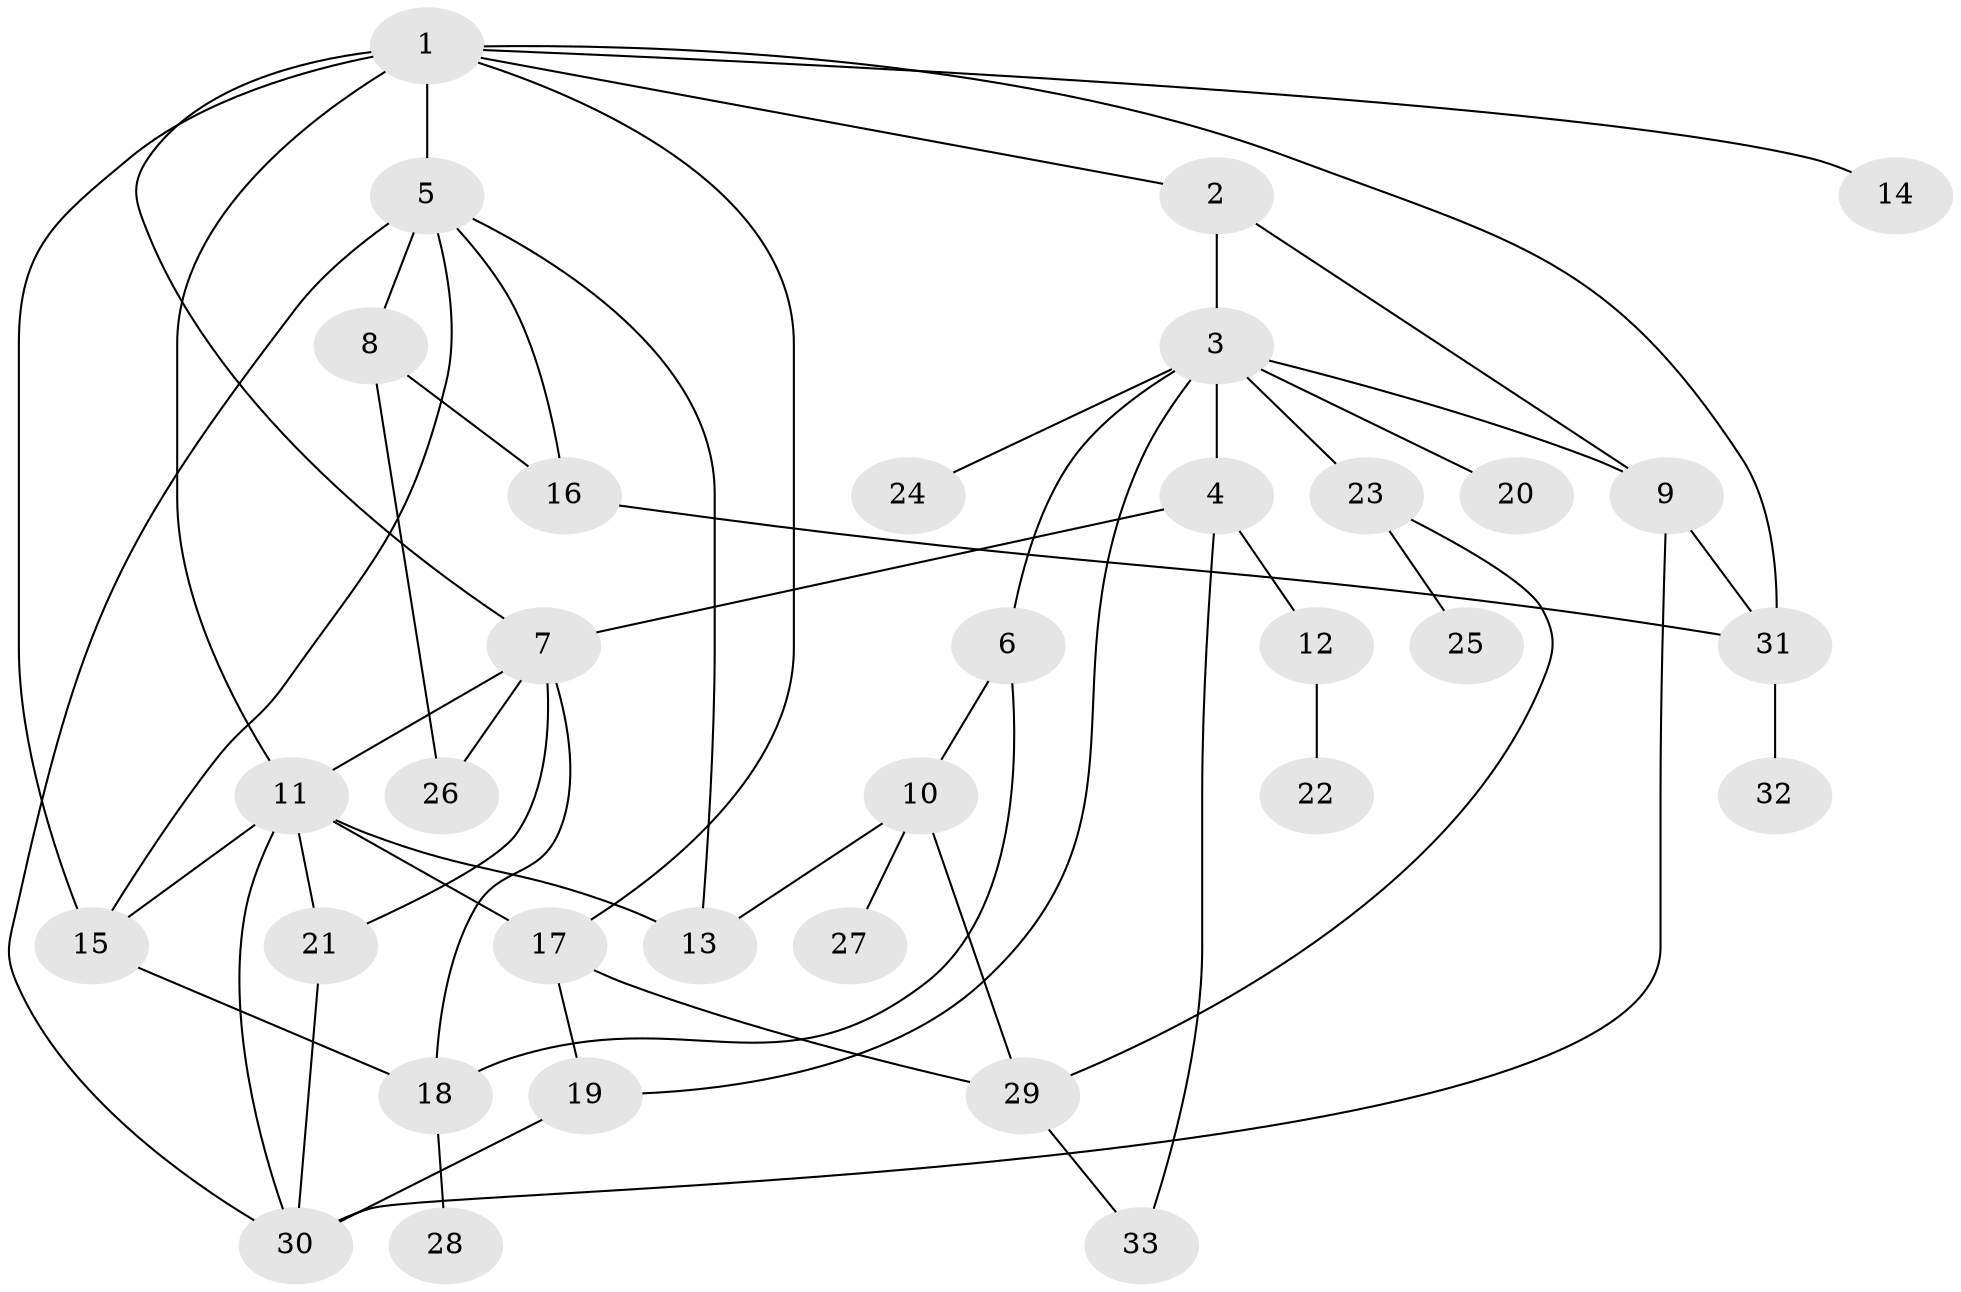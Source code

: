 // original degree distribution, {7: 0.03076923076923077, 3: 0.18461538461538463, 9: 0.015384615384615385, 6: 0.015384615384615385, 5: 0.07692307692307693, 4: 0.15384615384615385, 2: 0.3076923076923077, 1: 0.2153846153846154}
// Generated by graph-tools (version 1.1) at 2025/34/03/09/25 02:34:29]
// undirected, 33 vertices, 55 edges
graph export_dot {
graph [start="1"]
  node [color=gray90,style=filled];
  1;
  2;
  3;
  4;
  5;
  6;
  7;
  8;
  9;
  10;
  11;
  12;
  13;
  14;
  15;
  16;
  17;
  18;
  19;
  20;
  21;
  22;
  23;
  24;
  25;
  26;
  27;
  28;
  29;
  30;
  31;
  32;
  33;
  1 -- 2 [weight=1.0];
  1 -- 5 [weight=2.0];
  1 -- 7 [weight=1.0];
  1 -- 11 [weight=1.0];
  1 -- 14 [weight=1.0];
  1 -- 15 [weight=3.0];
  1 -- 17 [weight=1.0];
  1 -- 31 [weight=1.0];
  2 -- 3 [weight=1.0];
  2 -- 9 [weight=1.0];
  3 -- 4 [weight=1.0];
  3 -- 6 [weight=1.0];
  3 -- 9 [weight=1.0];
  3 -- 19 [weight=1.0];
  3 -- 20 [weight=1.0];
  3 -- 23 [weight=1.0];
  3 -- 24 [weight=1.0];
  4 -- 7 [weight=2.0];
  4 -- 12 [weight=1.0];
  4 -- 33 [weight=1.0];
  5 -- 8 [weight=1.0];
  5 -- 13 [weight=1.0];
  5 -- 15 [weight=1.0];
  5 -- 16 [weight=1.0];
  5 -- 30 [weight=1.0];
  6 -- 10 [weight=1.0];
  6 -- 18 [weight=1.0];
  7 -- 11 [weight=4.0];
  7 -- 18 [weight=1.0];
  7 -- 21 [weight=1.0];
  7 -- 26 [weight=1.0];
  8 -- 16 [weight=1.0];
  8 -- 26 [weight=1.0];
  9 -- 30 [weight=1.0];
  9 -- 31 [weight=1.0];
  10 -- 13 [weight=1.0];
  10 -- 27 [weight=1.0];
  10 -- 29 [weight=1.0];
  11 -- 13 [weight=1.0];
  11 -- 15 [weight=1.0];
  11 -- 17 [weight=1.0];
  11 -- 21 [weight=4.0];
  11 -- 30 [weight=1.0];
  12 -- 22 [weight=1.0];
  15 -- 18 [weight=1.0];
  16 -- 31 [weight=1.0];
  17 -- 19 [weight=1.0];
  17 -- 29 [weight=1.0];
  18 -- 28 [weight=1.0];
  19 -- 30 [weight=1.0];
  21 -- 30 [weight=1.0];
  23 -- 25 [weight=1.0];
  23 -- 29 [weight=1.0];
  29 -- 33 [weight=1.0];
  31 -- 32 [weight=1.0];
}

